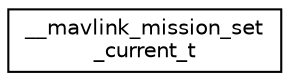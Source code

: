 digraph "Graphical Class Hierarchy"
{
 // INTERACTIVE_SVG=YES
  edge [fontname="Helvetica",fontsize="10",labelfontname="Helvetica",labelfontsize="10"];
  node [fontname="Helvetica",fontsize="10",shape=record];
  rankdir="LR";
  Node1 [label="__mavlink_mission_set\l_current_t",height=0.2,width=0.4,color="black", fillcolor="white", style="filled",URL="$struct____mavlink__mission__set__current__t.html"];
}
